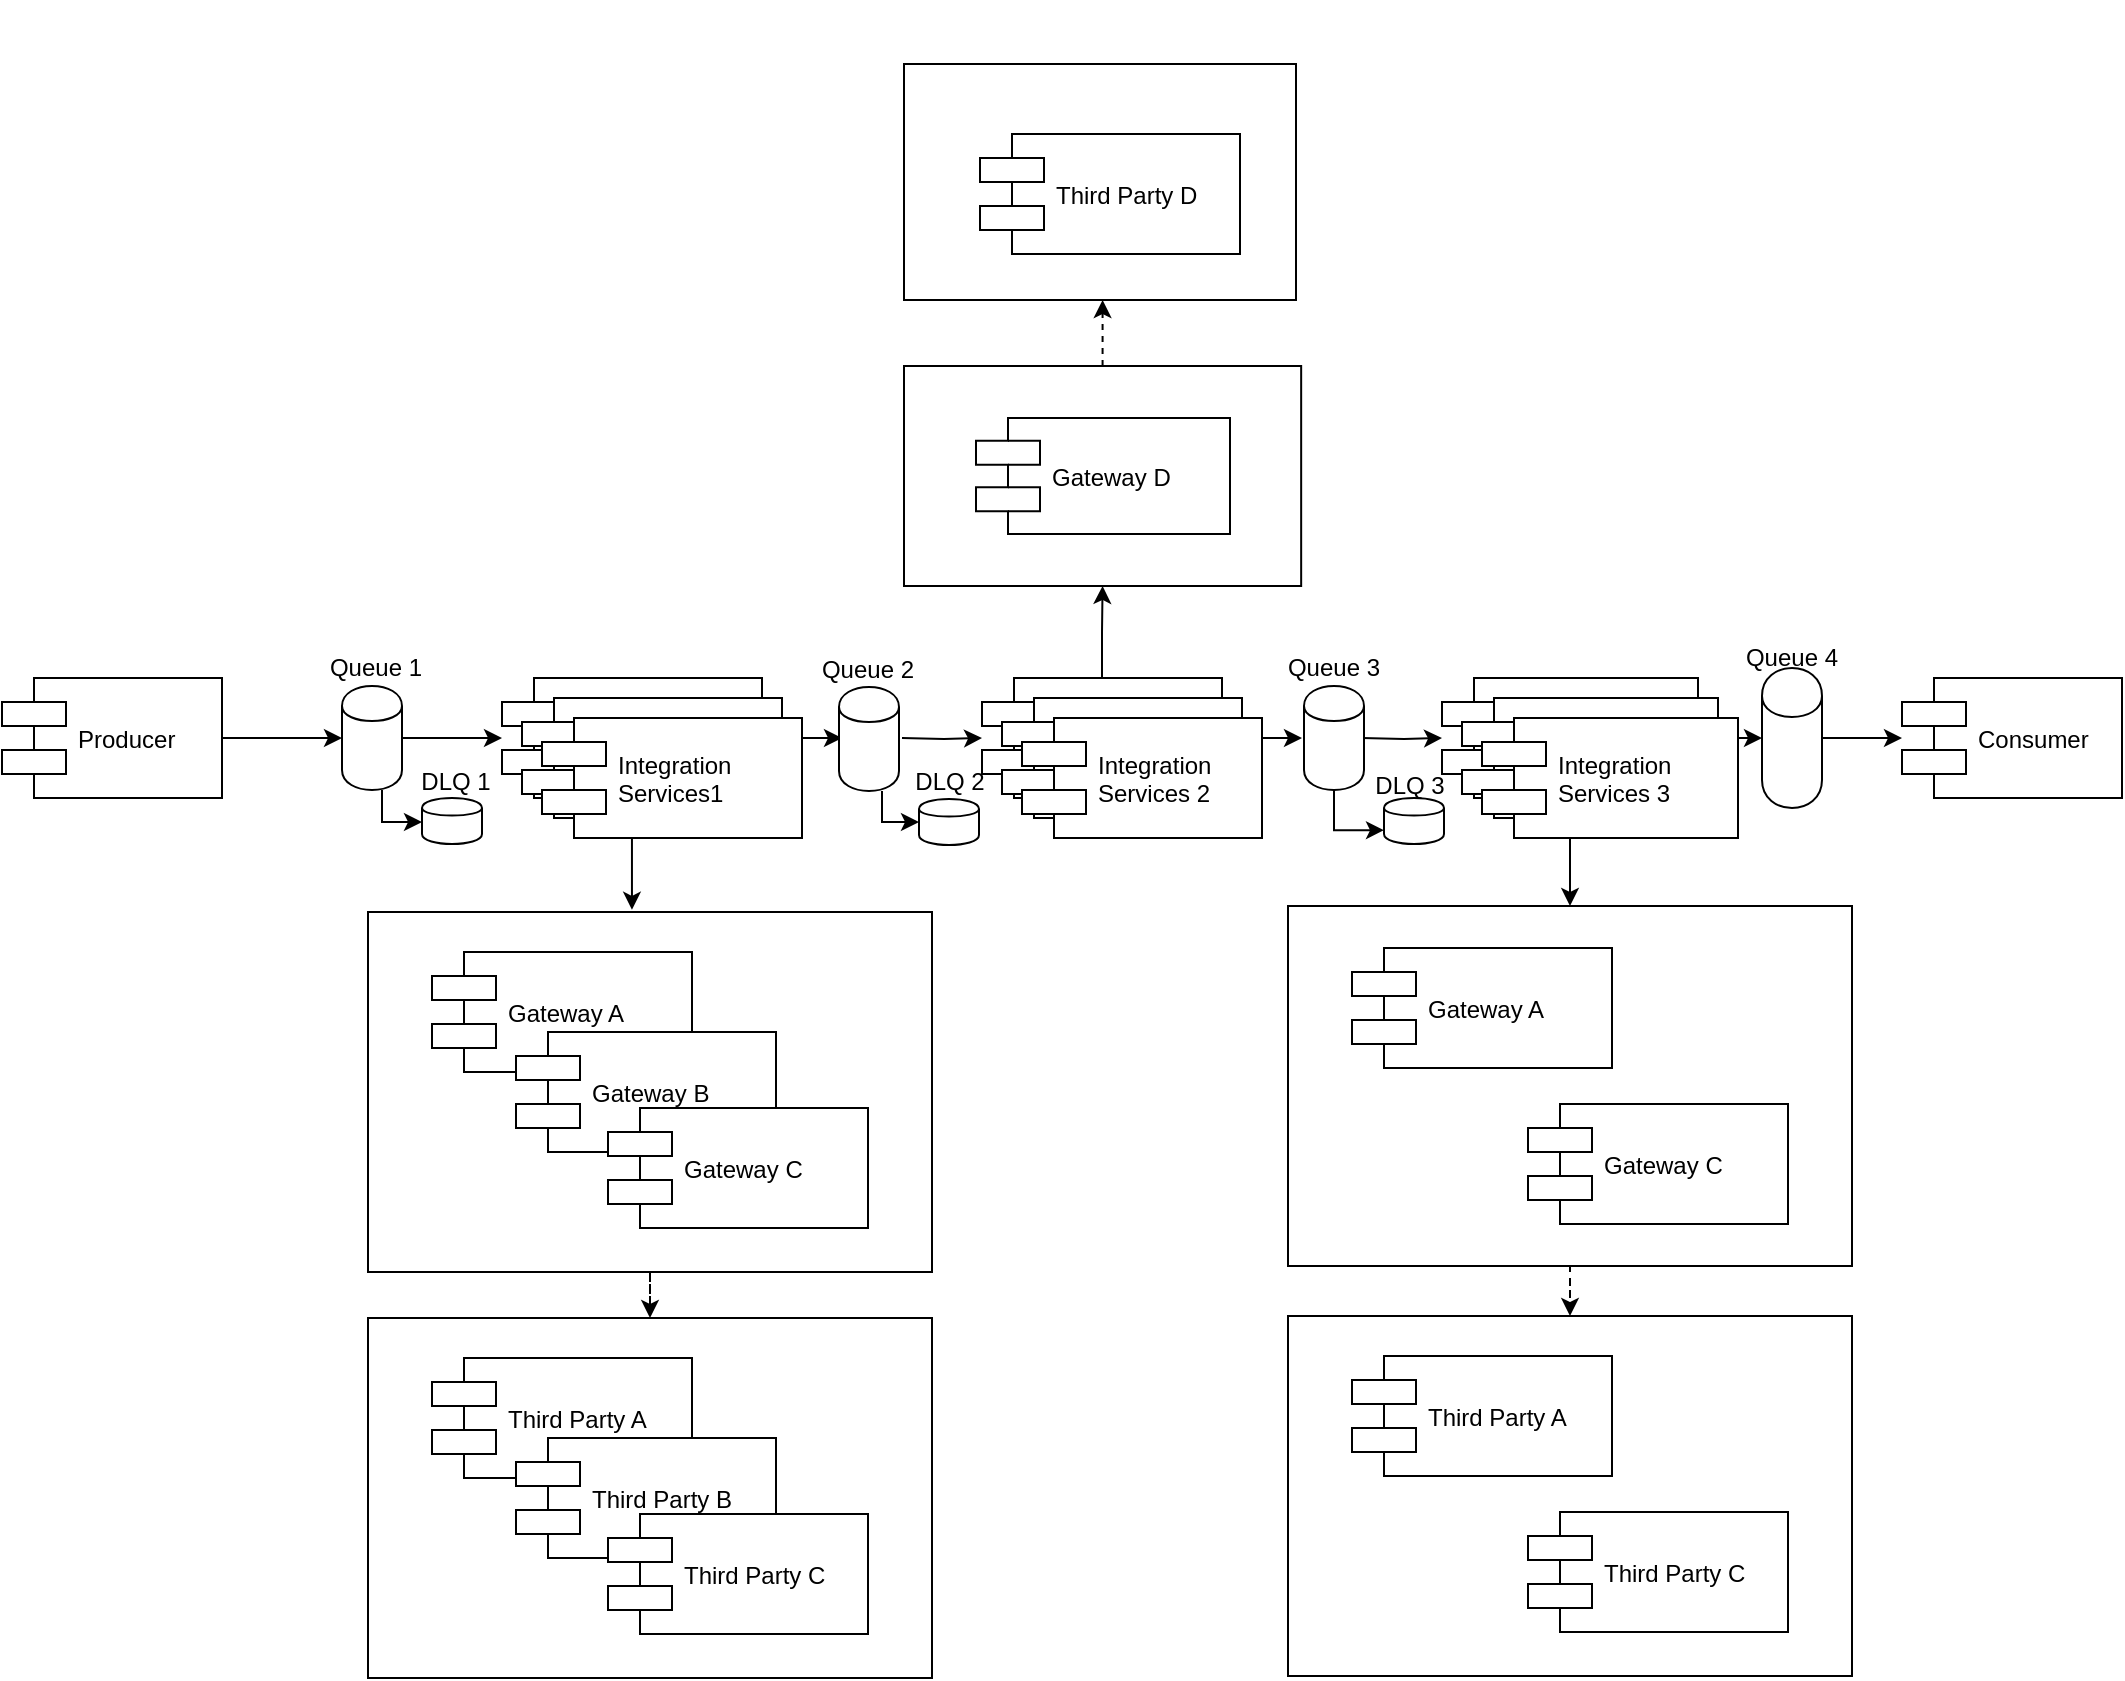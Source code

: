 <mxfile version="12.0.0" type="device" pages="1"><diagram id="LzK_AulmheJeCEOArz9u" name="Page-1"><mxGraphModel dx="2879" dy="2160" grid="1" gridSize="10" guides="1" tooltips="1" connect="1" arrows="1" fold="1" page="1" pageScale="1" pageWidth="827" pageHeight="1169" math="0" shadow="0"><root><mxCell id="0"/><mxCell id="1" parent="0"/><mxCell id="sGv8iIuDgCqtksLLCZOy-10" style="edgeStyle=orthogonalEdgeStyle;rounded=0;orthogonalLoop=1;jettySize=auto;html=1;" parent="1" source="sGv8iIuDgCqtksLLCZOy-1" edge="1"><mxGeometry relative="1" as="geometry"><mxPoint x="250" y="330" as="targetPoint"/></mxGeometry></mxCell><mxCell id="sGv8iIuDgCqtksLLCZOy-31" style="edgeStyle=orthogonalEdgeStyle;rounded=0;orthogonalLoop=1;jettySize=auto;html=1;entryX=0.468;entryY=-0.006;entryDx=0;entryDy=0;entryPerimeter=0;" parent="1" source="sGv8iIuDgCqtksLLCZOy-1" target="sGv8iIuDgCqtksLLCZOy-30" edge="1"><mxGeometry relative="1" as="geometry"/></mxCell><mxCell id="sGv8iIuDgCqtksLLCZOy-14" style="edgeStyle=orthogonalEdgeStyle;rounded=0;orthogonalLoop=1;jettySize=auto;html=1;entryX=0;entryY=0.5;entryDx=0;entryDy=0;" parent="1" source="sGv8iIuDgCqtksLLCZOy-2" edge="1"><mxGeometry relative="1" as="geometry"><mxPoint x="480" y="330" as="targetPoint"/></mxGeometry></mxCell><mxCell id="sGv8iIuDgCqtksLLCZOy-52" style="edgeStyle=orthogonalEdgeStyle;rounded=0;orthogonalLoop=1;jettySize=auto;html=1;entryX=0.5;entryY=1;entryDx=0;entryDy=0;" parent="1" source="sGv8iIuDgCqtksLLCZOy-2" target="sGv8iIuDgCqtksLLCZOy-42" edge="1"><mxGeometry relative="1" as="geometry"/></mxCell><mxCell id="sGv8iIuDgCqtksLLCZOy-2" value="Enrichment 2" style="shape=component;align=left;spacingLeft=36;" parent="1" vertex="1"><mxGeometry x="320" y="300" width="120" height="60" as="geometry"/></mxCell><mxCell id="sGv8iIuDgCqtksLLCZOy-19" style="edgeStyle=orthogonalEdgeStyle;rounded=0;orthogonalLoop=1;jettySize=auto;html=1;entryX=0;entryY=0.5;entryDx=0;entryDy=0;" parent="1" source="sGv8iIuDgCqtksLLCZOy-3" target="sGv8iIuDgCqtksLLCZOy-18" edge="1"><mxGeometry relative="1" as="geometry"/></mxCell><mxCell id="sGv8iIuDgCqtksLLCZOy-66" style="edgeStyle=orthogonalEdgeStyle;rounded=0;orthogonalLoop=1;jettySize=auto;html=1;" parent="1" source="sGv8iIuDgCqtksLLCZOy-3" target="sGv8iIuDgCqtksLLCZOy-56" edge="1"><mxGeometry relative="1" as="geometry"/></mxCell><mxCell id="sGv8iIuDgCqtksLLCZOy-3" value="Enrichment 3" style="shape=component;align=left;spacingLeft=36;" parent="1" vertex="1"><mxGeometry x="550" y="300" width="128" height="60" as="geometry"/></mxCell><mxCell id="sGv8iIuDgCqtksLLCZOy-4" value="Consumer" style="shape=component;align=left;spacingLeft=36;" parent="1" vertex="1"><mxGeometry x="780" y="300" width="110" height="60" as="geometry"/></mxCell><mxCell id="sGv8iIuDgCqtksLLCZOy-11" style="edgeStyle=orthogonalEdgeStyle;rounded=0;orthogonalLoop=1;jettySize=auto;html=1;" parent="1" target="sGv8iIuDgCqtksLLCZOy-2" edge="1"><mxGeometry relative="1" as="geometry"><mxPoint x="280" y="330" as="sourcePoint"/></mxGeometry></mxCell><mxCell id="sGv8iIuDgCqtksLLCZOy-15" style="edgeStyle=orthogonalEdgeStyle;rounded=0;orthogonalLoop=1;jettySize=auto;html=1;" parent="1" target="sGv8iIuDgCqtksLLCZOy-3" edge="1"><mxGeometry relative="1" as="geometry"><mxPoint x="510" y="330" as="sourcePoint"/></mxGeometry></mxCell><mxCell id="sGv8iIuDgCqtksLLCZOy-17" style="edgeStyle=orthogonalEdgeStyle;rounded=0;orthogonalLoop=1;jettySize=auto;html=1;" parent="1" source="sGv8iIuDgCqtksLLCZOy-16" target="sGv8iIuDgCqtksLLCZOy-1" edge="1"><mxGeometry relative="1" as="geometry"/></mxCell><mxCell id="sGv8iIuDgCqtksLLCZOy-72" style="edgeStyle=orthogonalEdgeStyle;rounded=0;orthogonalLoop=1;jettySize=auto;html=1;" parent="1" source="sGv8iIuDgCqtksLLCZOy-16" target="sGv8iIuDgCqtksLLCZOy-71" edge="1"><mxGeometry relative="1" as="geometry"><Array as="points"><mxPoint x="20" y="372"/></Array></mxGeometry></mxCell><mxCell id="sGv8iIuDgCqtksLLCZOy-16" value="" style="shape=cylinder;whiteSpace=wrap;html=1;boundedLbl=1;backgroundOutline=1;" parent="1" vertex="1"><mxGeometry y="304" width="30" height="52" as="geometry"/></mxCell><mxCell id="sGv8iIuDgCqtksLLCZOy-20" style="edgeStyle=orthogonalEdgeStyle;rounded=0;orthogonalLoop=1;jettySize=auto;html=1;" parent="1" source="sGv8iIuDgCqtksLLCZOy-18" target="sGv8iIuDgCqtksLLCZOy-4" edge="1"><mxGeometry relative="1" as="geometry"/></mxCell><mxCell id="sGv8iIuDgCqtksLLCZOy-18" value="" style="shape=cylinder;whiteSpace=wrap;html=1;boundedLbl=1;backgroundOutline=1;" parent="1" vertex="1"><mxGeometry x="710" y="295" width="30" height="70" as="geometry"/></mxCell><mxCell id="sGv8iIuDgCqtksLLCZOy-22" style="edgeStyle=orthogonalEdgeStyle;rounded=0;orthogonalLoop=1;jettySize=auto;html=1;entryX=0;entryY=0.5;entryDx=0;entryDy=0;" parent="1" source="sGv8iIuDgCqtksLLCZOy-21" target="sGv8iIuDgCqtksLLCZOy-16" edge="1"><mxGeometry relative="1" as="geometry"/></mxCell><mxCell id="sGv8iIuDgCqtksLLCZOy-21" value="Producer" style="shape=component;align=left;spacingLeft=36;" parent="1" vertex="1"><mxGeometry x="-170" y="300" width="110" height="60" as="geometry"/></mxCell><mxCell id="sGv8iIuDgCqtksLLCZOy-32" value="" style="group" parent="1" vertex="1" connectable="0"><mxGeometry x="13" y="417" width="282" height="180" as="geometry"/></mxCell><mxCell id="sGv8iIuDgCqtksLLCZOy-30" value="" style="rounded=0;whiteSpace=wrap;html=1;" parent="sGv8iIuDgCqtksLLCZOy-32" vertex="1"><mxGeometry width="282" height="180" as="geometry"/></mxCell><mxCell id="sGv8iIuDgCqtksLLCZOy-24" value="Gateway A" style="shape=component;align=left;spacingLeft=36;" parent="sGv8iIuDgCqtksLLCZOy-32" vertex="1"><mxGeometry x="32" y="20" width="130" height="60" as="geometry"/></mxCell><mxCell id="sGv8iIuDgCqtksLLCZOy-27" value="Gateway B" style="shape=component;align=left;spacingLeft=36;" parent="sGv8iIuDgCqtksLLCZOy-32" vertex="1"><mxGeometry x="74" y="60" width="130" height="60" as="geometry"/></mxCell><mxCell id="sGv8iIuDgCqtksLLCZOy-28" value="Gateway C" style="shape=component;align=left;spacingLeft=36;" parent="sGv8iIuDgCqtksLLCZOy-32" vertex="1"><mxGeometry x="120" y="98" width="130" height="60" as="geometry"/></mxCell><mxCell id="sGv8iIuDgCqtksLLCZOy-34" value="" style="group" parent="1" vertex="1" connectable="0"><mxGeometry x="13" y="620" width="282" height="180" as="geometry"/></mxCell><mxCell id="sGv8iIuDgCqtksLLCZOy-35" value="" style="rounded=0;whiteSpace=wrap;html=1;" parent="sGv8iIuDgCqtksLLCZOy-34" vertex="1"><mxGeometry width="282" height="180" as="geometry"/></mxCell><mxCell id="sGv8iIuDgCqtksLLCZOy-36" value="Third Party A" style="shape=component;align=left;spacingLeft=36;" parent="sGv8iIuDgCqtksLLCZOy-34" vertex="1"><mxGeometry x="32" y="20" width="130" height="60" as="geometry"/></mxCell><mxCell id="sGv8iIuDgCqtksLLCZOy-37" value="Third Party B" style="shape=component;align=left;spacingLeft=36;" parent="sGv8iIuDgCqtksLLCZOy-34" vertex="1"><mxGeometry x="74" y="60" width="130" height="60" as="geometry"/></mxCell><mxCell id="sGv8iIuDgCqtksLLCZOy-38" value="Third Party C" style="shape=component;align=left;spacingLeft=36;" parent="sGv8iIuDgCqtksLLCZOy-34" vertex="1"><mxGeometry x="120" y="98" width="130" height="60" as="geometry"/></mxCell><mxCell id="sGv8iIuDgCqtksLLCZOy-40" style="edgeStyle=orthogonalEdgeStyle;rounded=0;orthogonalLoop=1;jettySize=auto;html=1;dashed=1;" parent="1" source="sGv8iIuDgCqtksLLCZOy-30" target="sGv8iIuDgCqtksLLCZOy-35" edge="1"><mxGeometry relative="1" as="geometry"/></mxCell><mxCell id="sGv8iIuDgCqtksLLCZOy-54" value="" style="group" parent="1" vertex="1" connectable="0"><mxGeometry x="281" y="-39" width="282" height="260" as="geometry"/></mxCell><mxCell id="sGv8iIuDgCqtksLLCZOy-41" value="" style="group" parent="sGv8iIuDgCqtksLLCZOy-54" vertex="1" connectable="0"><mxGeometry y="183" width="200" height="110" as="geometry"/></mxCell><mxCell id="sGv8iIuDgCqtksLLCZOy-42" value="" style="rounded=0;whiteSpace=wrap;html=1;" parent="sGv8iIuDgCqtksLLCZOy-41" vertex="1"><mxGeometry width="198.582" height="110.0" as="geometry"/></mxCell><mxCell id="sGv8iIuDgCqtksLLCZOy-43" value="Gateway D" style="shape=component;align=left;spacingLeft=36;" parent="sGv8iIuDgCqtksLLCZOy-41" vertex="1"><mxGeometry x="36" y="26" width="127" height="58" as="geometry"/></mxCell><mxCell id="sGv8iIuDgCqtksLLCZOy-46" value="" style="group" parent="sGv8iIuDgCqtksLLCZOy-54" vertex="1" connectable="0"><mxGeometry x="6" y="14" width="282" height="180" as="geometry"/></mxCell><mxCell id="sGv8iIuDgCqtksLLCZOy-47" value="" style="rounded=0;whiteSpace=wrap;html=1;" parent="sGv8iIuDgCqtksLLCZOy-46" vertex="1"><mxGeometry x="-6" y="18" width="196" height="118" as="geometry"/></mxCell><mxCell id="sGv8iIuDgCqtksLLCZOy-48" value="Third Party D" style="shape=component;align=left;spacingLeft=36;" parent="sGv8iIuDgCqtksLLCZOy-46" vertex="1"><mxGeometry x="32" y="53" width="130" height="60" as="geometry"/></mxCell><mxCell id="sGv8iIuDgCqtksLLCZOy-51" style="edgeStyle=orthogonalEdgeStyle;rounded=0;orthogonalLoop=1;jettySize=auto;html=1;dashed=1;" parent="sGv8iIuDgCqtksLLCZOy-54" source="sGv8iIuDgCqtksLLCZOy-42" target="sGv8iIuDgCqtksLLCZOy-47" edge="1"><mxGeometry relative="1" as="geometry"><Array as="points"><mxPoint y="83"/><mxPoint y="83"/></Array></mxGeometry></mxCell><mxCell id="sGv8iIuDgCqtksLLCZOy-55" value="" style="group" parent="1" vertex="1" connectable="0"><mxGeometry x="473" y="415" width="282" height="180" as="geometry"/></mxCell><mxCell id="sGv8iIuDgCqtksLLCZOy-56" value="" style="rounded=0;whiteSpace=wrap;html=1;" parent="sGv8iIuDgCqtksLLCZOy-55" vertex="1"><mxGeometry y="-1" width="282" height="180" as="geometry"/></mxCell><mxCell id="sGv8iIuDgCqtksLLCZOy-57" value="Gateway A" style="shape=component;align=left;spacingLeft=36;" parent="sGv8iIuDgCqtksLLCZOy-55" vertex="1"><mxGeometry x="32" y="20" width="130" height="60" as="geometry"/></mxCell><mxCell id="sGv8iIuDgCqtksLLCZOy-59" value="Gateway C" style="shape=component;align=left;spacingLeft=36;" parent="sGv8iIuDgCqtksLLCZOy-55" vertex="1"><mxGeometry x="120" y="98" width="130" height="60" as="geometry"/></mxCell><mxCell id="sGv8iIuDgCqtksLLCZOy-60" value="" style="group" parent="1" vertex="1" connectable="0"><mxGeometry x="473" y="619" width="282" height="180" as="geometry"/></mxCell><mxCell id="sGv8iIuDgCqtksLLCZOy-61" value="" style="rounded=0;whiteSpace=wrap;html=1;" parent="sGv8iIuDgCqtksLLCZOy-60" vertex="1"><mxGeometry width="282" height="180" as="geometry"/></mxCell><mxCell id="sGv8iIuDgCqtksLLCZOy-62" value="Third Party A" style="shape=component;align=left;spacingLeft=36;" parent="sGv8iIuDgCqtksLLCZOy-60" vertex="1"><mxGeometry x="32" y="20" width="130" height="60" as="geometry"/></mxCell><mxCell id="sGv8iIuDgCqtksLLCZOy-64" value="Third Party C" style="shape=component;align=left;spacingLeft=36;" parent="sGv8iIuDgCqtksLLCZOy-60" vertex="1"><mxGeometry x="120" y="98" width="130" height="60" as="geometry"/></mxCell><mxCell id="sGv8iIuDgCqtksLLCZOy-65" style="edgeStyle=orthogonalEdgeStyle;rounded=0;orthogonalLoop=1;jettySize=auto;html=1;dashed=1;" parent="1" source="sGv8iIuDgCqtksLLCZOy-56" target="sGv8iIuDgCqtksLLCZOy-61" edge="1"><mxGeometry relative="1" as="geometry"/></mxCell><mxCell id="sGv8iIuDgCqtksLLCZOy-67" value="Queue 1" style="text;html=1;strokeColor=none;fillColor=none;align=center;verticalAlign=middle;whiteSpace=wrap;rounded=0;" parent="1" vertex="1"><mxGeometry x="-23" y="285" width="80" height="20" as="geometry"/></mxCell><mxCell id="sGv8iIuDgCqtksLLCZOy-68" value="Queue 2&lt;br&gt;" style="text;html=1;strokeColor=none;fillColor=none;align=center;verticalAlign=middle;whiteSpace=wrap;rounded=0;" parent="1" vertex="1"><mxGeometry x="223" y="286" width="80" height="20" as="geometry"/></mxCell><mxCell id="sGv8iIuDgCqtksLLCZOy-69" value="Queue 3&lt;br&gt;" style="text;html=1;strokeColor=none;fillColor=none;align=center;verticalAlign=middle;whiteSpace=wrap;rounded=0;" parent="1" vertex="1"><mxGeometry x="456" y="285" width="80" height="20" as="geometry"/></mxCell><mxCell id="sGv8iIuDgCqtksLLCZOy-70" value="Queue 4&lt;br&gt;" style="text;html=1;strokeColor=none;fillColor=none;align=center;verticalAlign=middle;whiteSpace=wrap;rounded=0;" parent="1" vertex="1"><mxGeometry x="685" y="280" width="80" height="20" as="geometry"/></mxCell><mxCell id="sGv8iIuDgCqtksLLCZOy-71" value="" style="shape=cylinder;whiteSpace=wrap;html=1;boundedLbl=1;backgroundOutline=1;" parent="1" vertex="1"><mxGeometry x="40" y="360" width="30" height="23" as="geometry"/></mxCell><mxCell id="sGv8iIuDgCqtksLLCZOy-73" value="DLQ 1" style="text;html=1;strokeColor=none;fillColor=none;align=center;verticalAlign=middle;whiteSpace=wrap;rounded=0;" parent="1" vertex="1"><mxGeometry x="17" y="342" width="80" height="20" as="geometry"/></mxCell><mxCell id="sGv8iIuDgCqtksLLCZOy-76" style="edgeStyle=orthogonalEdgeStyle;rounded=0;orthogonalLoop=1;jettySize=auto;html=1;" parent="1" source="sGv8iIuDgCqtksLLCZOy-74" target="sGv8iIuDgCqtksLLCZOy-75" edge="1"><mxGeometry relative="1" as="geometry"><Array as="points"><mxPoint x="270" y="372"/></Array></mxGeometry></mxCell><mxCell id="sGv8iIuDgCqtksLLCZOy-74" value="" style="shape=cylinder;whiteSpace=wrap;html=1;boundedLbl=1;backgroundOutline=1;" parent="1" vertex="1"><mxGeometry x="248.5" y="304.5" width="30" height="52" as="geometry"/></mxCell><mxCell id="sGv8iIuDgCqtksLLCZOy-75" value="" style="shape=cylinder;whiteSpace=wrap;html=1;boundedLbl=1;backgroundOutline=1;" parent="1" vertex="1"><mxGeometry x="288.5" y="360.5" width="30" height="23" as="geometry"/></mxCell><mxCell id="sGv8iIuDgCqtksLLCZOy-77" value="DLQ 2" style="text;html=1;strokeColor=none;fillColor=none;align=center;verticalAlign=middle;whiteSpace=wrap;rounded=0;" parent="1" vertex="1"><mxGeometry x="263.5" y="342" width="80" height="20" as="geometry"/></mxCell><mxCell id="sGv8iIuDgCqtksLLCZOy-80" style="edgeStyle=orthogonalEdgeStyle;rounded=0;orthogonalLoop=1;jettySize=auto;html=1;entryX=0;entryY=0.7;entryDx=0;entryDy=0;" parent="1" source="sGv8iIuDgCqtksLLCZOy-78" target="sGv8iIuDgCqtksLLCZOy-79" edge="1"><mxGeometry relative="1" as="geometry"><Array as="points"><mxPoint x="496" y="376"/></Array></mxGeometry></mxCell><mxCell id="sGv8iIuDgCqtksLLCZOy-78" value="" style="shape=cylinder;whiteSpace=wrap;html=1;boundedLbl=1;backgroundOutline=1;" parent="1" vertex="1"><mxGeometry x="481" y="304" width="30" height="52" as="geometry"/></mxCell><mxCell id="sGv8iIuDgCqtksLLCZOy-79" value="" style="shape=cylinder;whiteSpace=wrap;html=1;boundedLbl=1;backgroundOutline=1;" parent="1" vertex="1"><mxGeometry x="521" y="360" width="30" height="23" as="geometry"/></mxCell><mxCell id="sGv8iIuDgCqtksLLCZOy-81" value="DLQ 3" style="text;html=1;strokeColor=none;fillColor=none;align=center;verticalAlign=middle;whiteSpace=wrap;rounded=0;" parent="1" vertex="1"><mxGeometry x="494" y="344" width="80" height="20" as="geometry"/></mxCell><mxCell id="sGv8iIuDgCqtksLLCZOy-1" value="Enrichment 1" style="shape=component;align=left;spacingLeft=36;" parent="1" vertex="1"><mxGeometry x="80" y="300" width="130" height="60" as="geometry"/></mxCell><mxCell id="V6yLO7KhUdafTZtP7cLW-4" value="Enrichment 2" style="shape=component;align=left;spacingLeft=36;" parent="1" vertex="1"><mxGeometry x="330" y="310" width="120" height="60" as="geometry"/></mxCell><mxCell id="V6yLO7KhUdafTZtP7cLW-5" value="Integration &#10;Services 2" style="shape=component;align=left;spacingLeft=36;" parent="1" vertex="1"><mxGeometry x="340" y="320" width="120" height="60" as="geometry"/></mxCell><mxCell id="V6yLO7KhUdafTZtP7cLW-6" value="Enrichment 3" style="shape=component;align=left;spacingLeft=36;" parent="1" vertex="1"><mxGeometry x="560" y="310" width="128" height="60" as="geometry"/></mxCell><mxCell id="V6yLO7KhUdafTZtP7cLW-7" value="Integration &#10;Services 3" style="shape=component;align=left;spacingLeft=36;" parent="1" vertex="1"><mxGeometry x="570" y="320" width="128" height="60" as="geometry"/></mxCell><mxCell id="V6yLO7KhUdafTZtP7cLW-8" value="Enrichment 1" style="shape=component;align=left;spacingLeft=36;" parent="1" vertex="1"><mxGeometry x="90" y="310" width="130" height="60" as="geometry"/></mxCell><mxCell id="V6yLO7KhUdafTZtP7cLW-9" value="Integration &#10;Services1" style="shape=component;align=left;spacingLeft=36;" parent="1" vertex="1"><mxGeometry x="100" y="320" width="130" height="60" as="geometry"/></mxCell></root></mxGraphModel></diagram></mxfile>